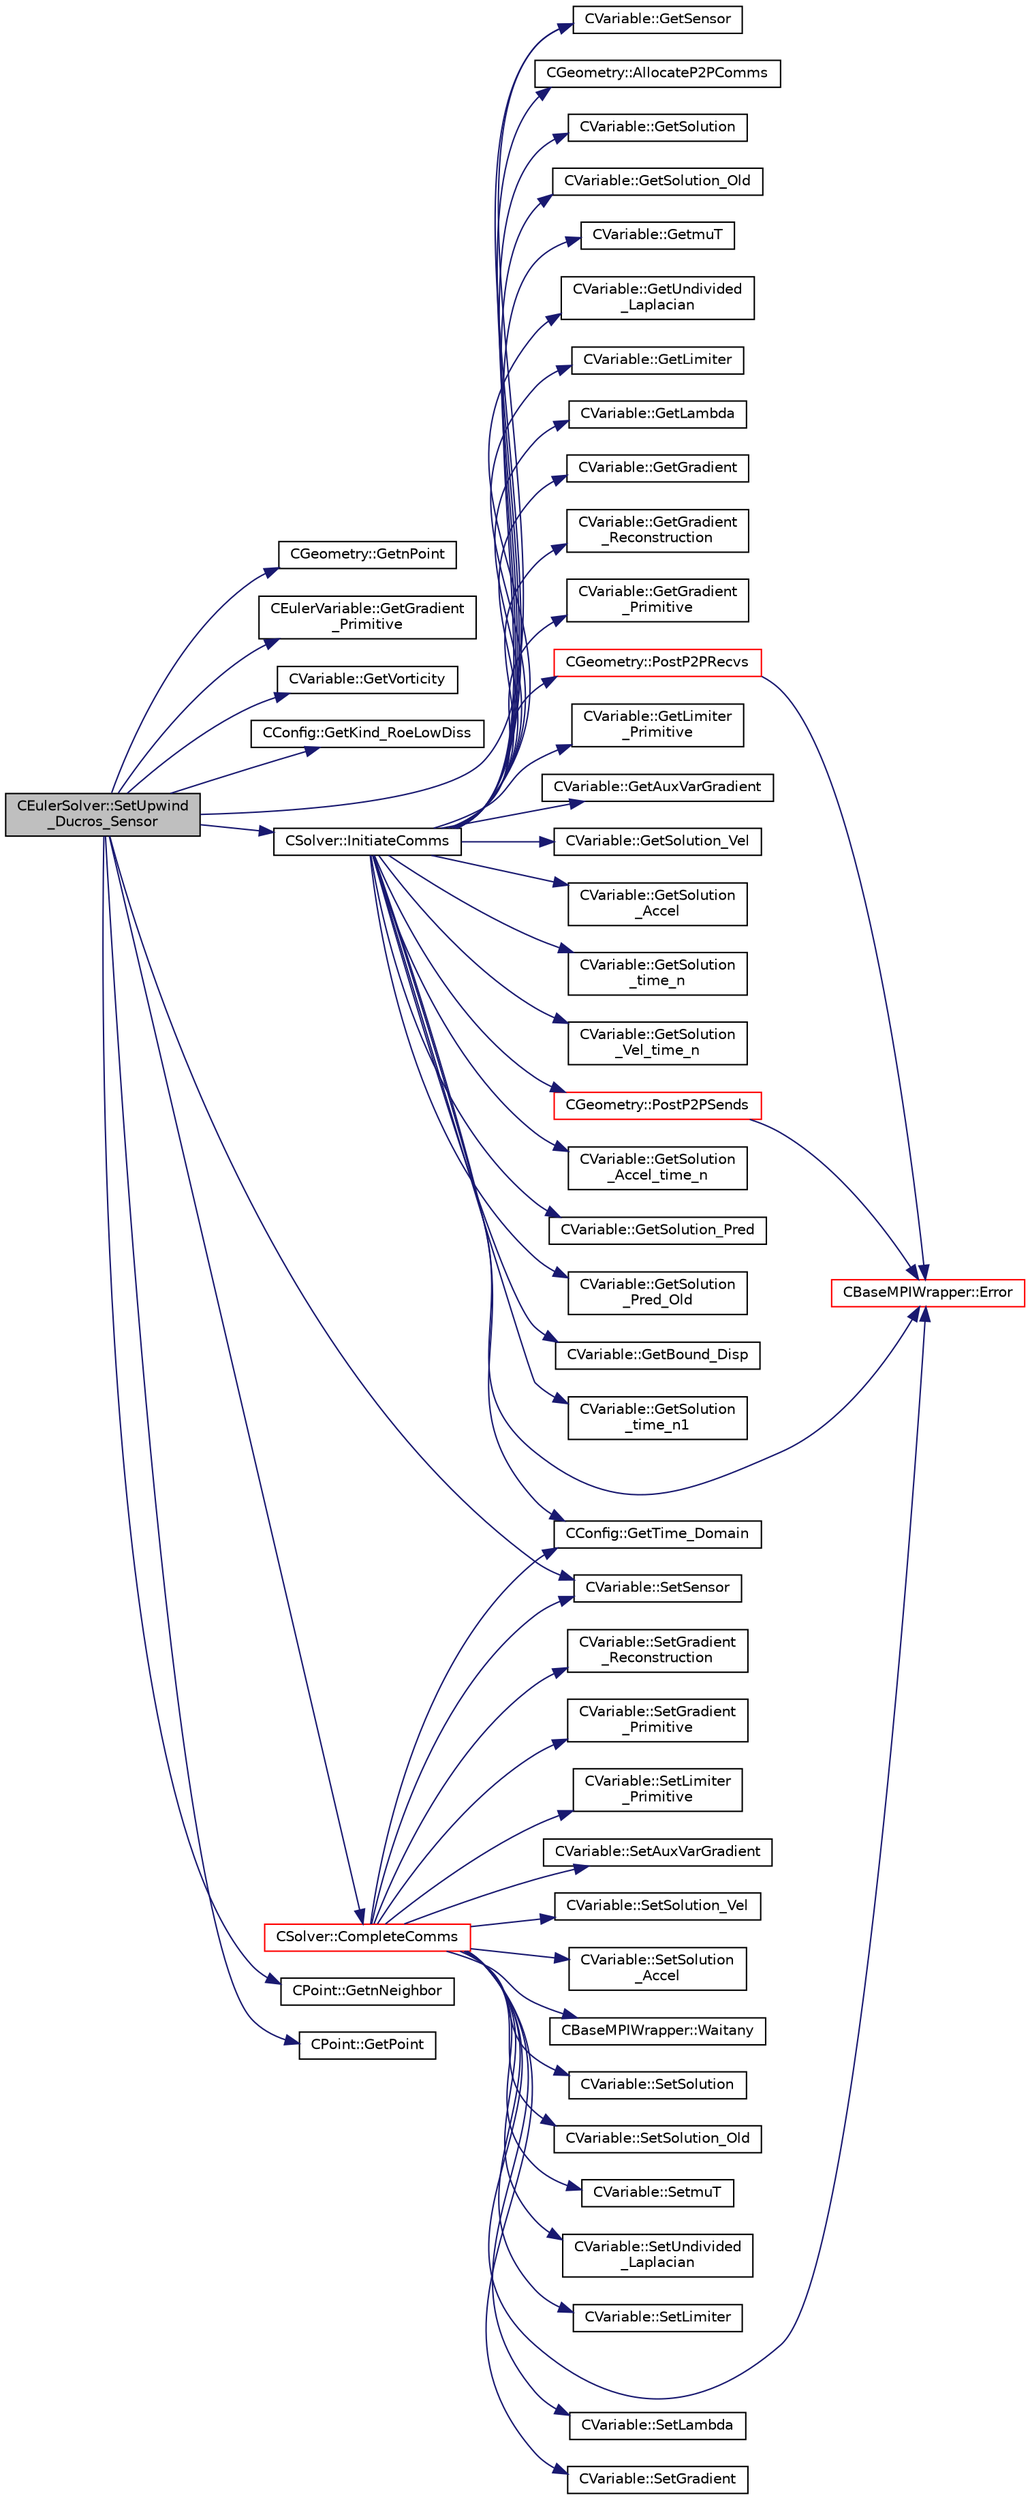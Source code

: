 digraph "CEulerSolver::SetUpwind_Ducros_Sensor"
{
  edge [fontname="Helvetica",fontsize="10",labelfontname="Helvetica",labelfontsize="10"];
  node [fontname="Helvetica",fontsize="10",shape=record];
  rankdir="LR";
  Node4089 [label="CEulerSolver::SetUpwind\l_Ducros_Sensor",height=0.2,width=0.4,color="black", fillcolor="grey75", style="filled", fontcolor="black"];
  Node4089 -> Node4090 [color="midnightblue",fontsize="10",style="solid",fontname="Helvetica"];
  Node4090 [label="CGeometry::GetnPoint",height=0.2,width=0.4,color="black", fillcolor="white", style="filled",URL="$class_c_geometry.html#aa68b666b38f4d2c7021736ae86940f44",tooltip="Get number of points. "];
  Node4089 -> Node4091 [color="midnightblue",fontsize="10",style="solid",fontname="Helvetica"];
  Node4091 [label="CEulerVariable::GetGradient\l_Primitive",height=0.2,width=0.4,color="black", fillcolor="white", style="filled",URL="$class_c_euler_variable.html#aa39d2190dcc9d3da62123afae3ea6e36",tooltip="Get the value of the primitive variables gradient. "];
  Node4089 -> Node4092 [color="midnightblue",fontsize="10",style="solid",fontname="Helvetica"];
  Node4092 [label="CVariable::GetVorticity",height=0.2,width=0.4,color="black", fillcolor="white", style="filled",URL="$class_c_variable.html#a047fd769c6eae7a44a98f71319ef39ae",tooltip="A virtual member. "];
  Node4089 -> Node4093 [color="midnightblue",fontsize="10",style="solid",fontname="Helvetica"];
  Node4093 [label="CConfig::GetKind_RoeLowDiss",height=0.2,width=0.4,color="black", fillcolor="white", style="filled",URL="$class_c_config.html#ac5bec4548aaef1effa84ad7a3a038e35",tooltip="Get the Kind of Roe Low Dissipation Scheme for Unsteady flows. "];
  Node4089 -> Node4094 [color="midnightblue",fontsize="10",style="solid",fontname="Helvetica"];
  Node4094 [label="CVariable::SetSensor",height=0.2,width=0.4,color="black", fillcolor="white", style="filled",URL="$class_c_variable.html#a79ebe4ea3cc8eccd8b004256c5492a9e",tooltip="Set pressure sensor. "];
  Node4089 -> Node4095 [color="midnightblue",fontsize="10",style="solid",fontname="Helvetica"];
  Node4095 [label="CPoint::GetnNeighbor",height=0.2,width=0.4,color="black", fillcolor="white", style="filled",URL="$class_c_point.html#a73ffb61e70753ea46e80edba22cf39a4",tooltip="Get the number of neighbor of a point. "];
  Node4089 -> Node4096 [color="midnightblue",fontsize="10",style="solid",fontname="Helvetica"];
  Node4096 [label="CPoint::GetPoint",height=0.2,width=0.4,color="black", fillcolor="white", style="filled",URL="$class_c_point.html#aab08fdab4e59c01d822afca5335a86af",tooltip="Get all the points that compose the control volume. "];
  Node4089 -> Node4097 [color="midnightblue",fontsize="10",style="solid",fontname="Helvetica"];
  Node4097 [label="CVariable::GetSensor",height=0.2,width=0.4,color="black", fillcolor="white", style="filled",URL="$class_c_variable.html#afec545423f883bcd961ac9f1e5d18dd2",tooltip="Get the pressure sensor. "];
  Node4089 -> Node4098 [color="midnightblue",fontsize="10",style="solid",fontname="Helvetica"];
  Node4098 [label="CSolver::InitiateComms",height=0.2,width=0.4,color="black", fillcolor="white", style="filled",URL="$class_c_solver.html#a68ef94bc50683bd1f1d750b4a8cb7351",tooltip="Routine to load a solver quantity into the data structures for MPI point-to-point communication and t..."];
  Node4098 -> Node4099 [color="midnightblue",fontsize="10",style="solid",fontname="Helvetica"];
  Node4099 [label="CConfig::GetTime_Domain",height=0.2,width=0.4,color="black", fillcolor="white", style="filled",URL="$class_c_config.html#a6a11350b3c8d7577318be43cda6f7292",tooltip="Check if the multizone problem is solved for time domain. "];
  Node4098 -> Node4100 [color="midnightblue",fontsize="10",style="solid",fontname="Helvetica"];
  Node4100 [label="CBaseMPIWrapper::Error",height=0.2,width=0.4,color="red", fillcolor="white", style="filled",URL="$class_c_base_m_p_i_wrapper.html#a04457c47629bda56704e6a8804833eeb"];
  Node4098 -> Node4102 [color="midnightblue",fontsize="10",style="solid",fontname="Helvetica"];
  Node4102 [label="CGeometry::AllocateP2PComms",height=0.2,width=0.4,color="black", fillcolor="white", style="filled",URL="$class_c_geometry.html#ab8d78a9f4017431b7542e154f58a7e63",tooltip="Routine to allocate buffers for point-to-point MPI communications. Also called to dynamically realloc..."];
  Node4098 -> Node4103 [color="midnightblue",fontsize="10",style="solid",fontname="Helvetica"];
  Node4103 [label="CGeometry::PostP2PRecvs",height=0.2,width=0.4,color="red", fillcolor="white", style="filled",URL="$class_c_geometry.html#a35dd847b43dad069e3d73e376a0f32fb",tooltip="Routine to launch non-blocking recvs only for all point-to-point communication with neighboring parti..."];
  Node4103 -> Node4100 [color="midnightblue",fontsize="10",style="solid",fontname="Helvetica"];
  Node4098 -> Node4105 [color="midnightblue",fontsize="10",style="solid",fontname="Helvetica"];
  Node4105 [label="CVariable::GetSolution",height=0.2,width=0.4,color="black", fillcolor="white", style="filled",URL="$class_c_variable.html#a261483e39c23c1de7cb9aea7e917c121",tooltip="Get the solution. "];
  Node4098 -> Node4106 [color="midnightblue",fontsize="10",style="solid",fontname="Helvetica"];
  Node4106 [label="CVariable::GetSolution_Old",height=0.2,width=0.4,color="black", fillcolor="white", style="filled",URL="$class_c_variable.html#a70a9df6b6cc631f9c3b9a3ef7b3ecfe4",tooltip="Get the old solution of the problem (Runge-Kutta method) "];
  Node4098 -> Node4107 [color="midnightblue",fontsize="10",style="solid",fontname="Helvetica"];
  Node4107 [label="CVariable::GetmuT",height=0.2,width=0.4,color="black", fillcolor="white", style="filled",URL="$class_c_variable.html#ad35ee29420764dda0bbb574f7a7253e7",tooltip="Get the value of the eddy viscosity. "];
  Node4098 -> Node4108 [color="midnightblue",fontsize="10",style="solid",fontname="Helvetica"];
  Node4108 [label="CVariable::GetUndivided\l_Laplacian",height=0.2,width=0.4,color="black", fillcolor="white", style="filled",URL="$class_c_variable.html#a1dd90f7826e65b6b9fe15becaf82b1af",tooltip="Get the undivided laplacian of the solution. "];
  Node4098 -> Node4109 [color="midnightblue",fontsize="10",style="solid",fontname="Helvetica"];
  Node4109 [label="CVariable::GetLimiter",height=0.2,width=0.4,color="black", fillcolor="white", style="filled",URL="$class_c_variable.html#a9575966f5c250fca5f6c6ff4f2dd7558",tooltip="Get the value of the slope limiter. "];
  Node4098 -> Node4110 [color="midnightblue",fontsize="10",style="solid",fontname="Helvetica"];
  Node4110 [label="CVariable::GetLambda",height=0.2,width=0.4,color="black", fillcolor="white", style="filled",URL="$class_c_variable.html#af0b6afbd2666eab791d902f50fc3e869",tooltip="Get the value of the spectral radius. "];
  Node4098 -> Node4097 [color="midnightblue",fontsize="10",style="solid",fontname="Helvetica"];
  Node4098 -> Node4111 [color="midnightblue",fontsize="10",style="solid",fontname="Helvetica"];
  Node4111 [label="CVariable::GetGradient",height=0.2,width=0.4,color="black", fillcolor="white", style="filled",URL="$class_c_variable.html#a7b58da4a928d622e7c2d4b4db047769d",tooltip="Get the value of the solution gradient. "];
  Node4098 -> Node4112 [color="midnightblue",fontsize="10",style="solid",fontname="Helvetica"];
  Node4112 [label="CVariable::GetGradient\l_Reconstruction",height=0.2,width=0.4,color="black", fillcolor="white", style="filled",URL="$class_c_variable.html#a977f02338e95faf16da03dceb858d21b",tooltip="Get the value of the primitive gradient for MUSCL reconstruction. "];
  Node4098 -> Node4113 [color="midnightblue",fontsize="10",style="solid",fontname="Helvetica"];
  Node4113 [label="CVariable::GetGradient\l_Primitive",height=0.2,width=0.4,color="black", fillcolor="white", style="filled",URL="$class_c_variable.html#a8b7f4e020a837b1fe639e8d875f964d5",tooltip="A virtual member. "];
  Node4098 -> Node4114 [color="midnightblue",fontsize="10",style="solid",fontname="Helvetica"];
  Node4114 [label="CVariable::GetLimiter\l_Primitive",height=0.2,width=0.4,color="black", fillcolor="white", style="filled",URL="$class_c_variable.html#a16ceb9b6d42113b37bb6f19652b22ed4",tooltip="A virtual member. "];
  Node4098 -> Node4115 [color="midnightblue",fontsize="10",style="solid",fontname="Helvetica"];
  Node4115 [label="CVariable::GetAuxVarGradient",height=0.2,width=0.4,color="black", fillcolor="white", style="filled",URL="$class_c_variable.html#a834d120ef94368df0db7b3b96a7a324c",tooltip="Get the gradient of the auxiliary variable. "];
  Node4098 -> Node4116 [color="midnightblue",fontsize="10",style="solid",fontname="Helvetica"];
  Node4116 [label="CVariable::GetSolution_Vel",height=0.2,width=0.4,color="black", fillcolor="white", style="filled",URL="$class_c_variable.html#ae403ee21871629716cbabead1c587dac",tooltip="Get the velocity (Structural Analysis). "];
  Node4098 -> Node4117 [color="midnightblue",fontsize="10",style="solid",fontname="Helvetica"];
  Node4117 [label="CVariable::GetSolution\l_Accel",height=0.2,width=0.4,color="black", fillcolor="white", style="filled",URL="$class_c_variable.html#aef2fdf091198070a00d12cdb4dea3ff6",tooltip="Get the acceleration (Structural Analysis). "];
  Node4098 -> Node4118 [color="midnightblue",fontsize="10",style="solid",fontname="Helvetica"];
  Node4118 [label="CVariable::GetSolution\l_time_n",height=0.2,width=0.4,color="black", fillcolor="white", style="filled",URL="$class_c_variable.html#a9162db789c2ca2b71159697cc500fcce",tooltip="Get the solution at time n. "];
  Node4098 -> Node4119 [color="midnightblue",fontsize="10",style="solid",fontname="Helvetica"];
  Node4119 [label="CVariable::GetSolution\l_Vel_time_n",height=0.2,width=0.4,color="black", fillcolor="white", style="filled",URL="$class_c_variable.html#ab36e9bb95a17f0561a94edb80f1ca4c0",tooltip="Get the velocity of the nodes (Structural Analysis) at time n. "];
  Node4098 -> Node4120 [color="midnightblue",fontsize="10",style="solid",fontname="Helvetica"];
  Node4120 [label="CVariable::GetSolution\l_Accel_time_n",height=0.2,width=0.4,color="black", fillcolor="white", style="filled",URL="$class_c_variable.html#acb493936a05287142a6257122f5cefb5",tooltip="Get the acceleration of the nodes (Structural Analysis) at time n. "];
  Node4098 -> Node4121 [color="midnightblue",fontsize="10",style="solid",fontname="Helvetica"];
  Node4121 [label="CVariable::GetSolution_Pred",height=0.2,width=0.4,color="black", fillcolor="white", style="filled",URL="$class_c_variable.html#adba4a8e082e70a9a6fe5d1d9c6e5c820",tooltip="A virtual member. Get the value of the solution predictor. "];
  Node4098 -> Node4122 [color="midnightblue",fontsize="10",style="solid",fontname="Helvetica"];
  Node4122 [label="CVariable::GetSolution\l_Pred_Old",height=0.2,width=0.4,color="black", fillcolor="white", style="filled",URL="$class_c_variable.html#a626f4cad3d20be125e844b9076e44e07",tooltip="A virtual member. Get the value of the solution predictor. "];
  Node4098 -> Node4123 [color="midnightblue",fontsize="10",style="solid",fontname="Helvetica"];
  Node4123 [label="CVariable::GetBound_Disp",height=0.2,width=0.4,color="black", fillcolor="white", style="filled",URL="$class_c_variable.html#a7e382eae45700e5c1e8973292c08f128",tooltip="A virtual member. Get the value of the displacement imposed at the boundary. "];
  Node4098 -> Node4124 [color="midnightblue",fontsize="10",style="solid",fontname="Helvetica"];
  Node4124 [label="CVariable::GetSolution\l_time_n1",height=0.2,width=0.4,color="black", fillcolor="white", style="filled",URL="$class_c_variable.html#a584e438afb716aa0ffce4ccc9b469ef6",tooltip="Get the solution at time n-1. "];
  Node4098 -> Node4125 [color="midnightblue",fontsize="10",style="solid",fontname="Helvetica"];
  Node4125 [label="CGeometry::PostP2PSends",height=0.2,width=0.4,color="red", fillcolor="white", style="filled",URL="$class_c_geometry.html#a3db8e369fc532db7a85a27fbb01056fe",tooltip="Routine to launch a single non-blocking send once the buffer is loaded for a point-to-point commucati..."];
  Node4125 -> Node4100 [color="midnightblue",fontsize="10",style="solid",fontname="Helvetica"];
  Node4089 -> Node4127 [color="midnightblue",fontsize="10",style="solid",fontname="Helvetica"];
  Node4127 [label="CSolver::CompleteComms",height=0.2,width=0.4,color="red", fillcolor="white", style="filled",URL="$class_c_solver.html#a8d3046ad54e177f0705a2bff99c1cf16",tooltip="Routine to complete the set of non-blocking communications launched by InitiateComms() and unpacking ..."];
  Node4127 -> Node4128 [color="midnightblue",fontsize="10",style="solid",fontname="Helvetica"];
  Node4128 [label="CBaseMPIWrapper::Waitany",height=0.2,width=0.4,color="black", fillcolor="white", style="filled",URL="$class_c_base_m_p_i_wrapper.html#ade364e6661c9eec2070a2448dbb5750b"];
  Node4127 -> Node4129 [color="midnightblue",fontsize="10",style="solid",fontname="Helvetica"];
  Node4129 [label="CVariable::SetSolution",height=0.2,width=0.4,color="black", fillcolor="white", style="filled",URL="$class_c_variable.html#a22fbbd7bc6491672843000644a05c6a5",tooltip="Set the value of the solution, all variables. "];
  Node4127 -> Node4130 [color="midnightblue",fontsize="10",style="solid",fontname="Helvetica"];
  Node4130 [label="CVariable::SetSolution_Old",height=0.2,width=0.4,color="black", fillcolor="white", style="filled",URL="$class_c_variable.html#a6ee4d8d450971204cc054a33d6473732",tooltip="Set the value of the old solution. "];
  Node4127 -> Node4131 [color="midnightblue",fontsize="10",style="solid",fontname="Helvetica"];
  Node4131 [label="CVariable::SetmuT",height=0.2,width=0.4,color="black", fillcolor="white", style="filled",URL="$class_c_variable.html#a91256a1e927c5a529d853d0f127243de",tooltip="Set the value of the eddy viscosity. "];
  Node4127 -> Node4132 [color="midnightblue",fontsize="10",style="solid",fontname="Helvetica"];
  Node4132 [label="CVariable::SetUndivided\l_Laplacian",height=0.2,width=0.4,color="black", fillcolor="white", style="filled",URL="$class_c_variable.html#ad3ffccf8e47dccac8bb71b4d8fdbc1be",tooltip="Set the value of the undivided laplacian of the solution. "];
  Node4127 -> Node4133 [color="midnightblue",fontsize="10",style="solid",fontname="Helvetica"];
  Node4133 [label="CVariable::SetLimiter",height=0.2,width=0.4,color="black", fillcolor="white", style="filled",URL="$class_c_variable.html#a7facd577dde974e01c3de9b6f273232e",tooltip="Set the value of the limiter. "];
  Node4127 -> Node4134 [color="midnightblue",fontsize="10",style="solid",fontname="Helvetica"];
  Node4134 [label="CVariable::SetLambda",height=0.2,width=0.4,color="black", fillcolor="white", style="filled",URL="$class_c_variable.html#afc0086076d62561f31a39f774c297428",tooltip="Set the value of the spectral radius. "];
  Node4127 -> Node4094 [color="midnightblue",fontsize="10",style="solid",fontname="Helvetica"];
  Node4127 -> Node4135 [color="midnightblue",fontsize="10",style="solid",fontname="Helvetica"];
  Node4135 [label="CVariable::SetGradient",height=0.2,width=0.4,color="black", fillcolor="white", style="filled",URL="$class_c_variable.html#ac8c7b0cf3048fa7610597fe9660bc325",tooltip="Set the gradient of the solution. "];
  Node4127 -> Node4136 [color="midnightblue",fontsize="10",style="solid",fontname="Helvetica"];
  Node4136 [label="CVariable::SetGradient\l_Reconstruction",height=0.2,width=0.4,color="black", fillcolor="white", style="filled",URL="$class_c_variable.html#a028a17ae05aea6ae047a4a24cf595e5c",tooltip="Set the value of the primitive gradient for MUSCL reconstruction. "];
  Node4127 -> Node4137 [color="midnightblue",fontsize="10",style="solid",fontname="Helvetica"];
  Node4137 [label="CVariable::SetGradient\l_Primitive",height=0.2,width=0.4,color="black", fillcolor="white", style="filled",URL="$class_c_variable.html#af9d9b7322a36b5c571fa7dbf7af962d4",tooltip="A virtual member. "];
  Node4127 -> Node4138 [color="midnightblue",fontsize="10",style="solid",fontname="Helvetica"];
  Node4138 [label="CVariable::SetLimiter\l_Primitive",height=0.2,width=0.4,color="black", fillcolor="white", style="filled",URL="$class_c_variable.html#ad15ea628a697bf3c3b8b85ca2b5d8367",tooltip="A virtual member. "];
  Node4127 -> Node4139 [color="midnightblue",fontsize="10",style="solid",fontname="Helvetica"];
  Node4139 [label="CVariable::SetAuxVarGradient",height=0.2,width=0.4,color="black", fillcolor="white", style="filled",URL="$class_c_variable.html#a03a0b006cd76898e2cdcae71a21b6f41",tooltip="Set the value of the auxiliary variable gradient. "];
  Node4127 -> Node4099 [color="midnightblue",fontsize="10",style="solid",fontname="Helvetica"];
  Node4127 -> Node4140 [color="midnightblue",fontsize="10",style="solid",fontname="Helvetica"];
  Node4140 [label="CVariable::SetSolution_Vel",height=0.2,width=0.4,color="black", fillcolor="white", style="filled",URL="$class_c_variable.html#a5c1430d98acd399f1371f23e6fae053f",tooltip="Set the value of the velocity (Structural Analysis). "];
  Node4127 -> Node4141 [color="midnightblue",fontsize="10",style="solid",fontname="Helvetica"];
  Node4141 [label="CVariable::SetSolution\l_Accel",height=0.2,width=0.4,color="black", fillcolor="white", style="filled",URL="$class_c_variable.html#af87029baec777039085fb1ff17ee9555",tooltip="Set the value of the acceleration (Structural Analysis). "];
  Node4127 -> Node4100 [color="midnightblue",fontsize="10",style="solid",fontname="Helvetica"];
}
